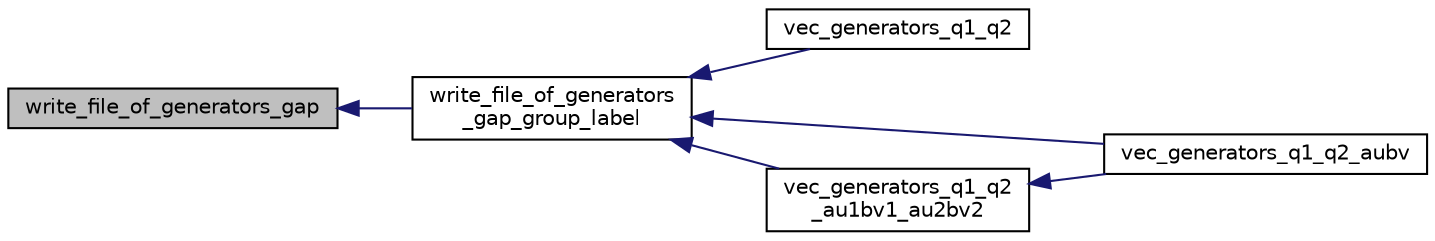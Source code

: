 digraph "write_file_of_generators_gap"
{
  edge [fontname="Helvetica",fontsize="10",labelfontname="Helvetica",labelfontsize="10"];
  node [fontname="Helvetica",fontsize="10",shape=record];
  rankdir="LR";
  Node3797 [label="write_file_of_generators_gap",height=0.2,width=0.4,color="black", fillcolor="grey75", style="filled", fontcolor="black"];
  Node3797 -> Node3798 [dir="back",color="midnightblue",fontsize="10",style="solid",fontname="Helvetica"];
  Node3798 [label="write_file_of_generators\l_gap_group_label",height=0.2,width=0.4,color="black", fillcolor="white", style="filled",URL="$d0/dd3/perm__group__gens_8_c.html#ae58a2cfa50029df04a015a6c9e529ea9"];
  Node3798 -> Node3799 [dir="back",color="midnightblue",fontsize="10",style="solid",fontname="Helvetica"];
  Node3799 [label="vec_generators_q1_q2",height=0.2,width=0.4,color="black", fillcolor="white", style="filled",URL="$d0/dd3/perm__group__gens_8_c.html#ac70761795da8630f4939bc3e00707d79"];
  Node3798 -> Node3800 [dir="back",color="midnightblue",fontsize="10",style="solid",fontname="Helvetica"];
  Node3800 [label="vec_generators_q1_q2_aubv",height=0.2,width=0.4,color="black", fillcolor="white", style="filled",URL="$d0/dd3/perm__group__gens_8_c.html#a0b5ce8828dd8a35cbfec4450f0d76edc"];
  Node3798 -> Node3801 [dir="back",color="midnightblue",fontsize="10",style="solid",fontname="Helvetica"];
  Node3801 [label="vec_generators_q1_q2\l_au1bv1_au2bv2",height=0.2,width=0.4,color="black", fillcolor="white", style="filled",URL="$d0/dd3/perm__group__gens_8_c.html#aee37285cfb5987a4fc1f5c7580865175"];
  Node3801 -> Node3800 [dir="back",color="midnightblue",fontsize="10",style="solid",fontname="Helvetica"];
}
